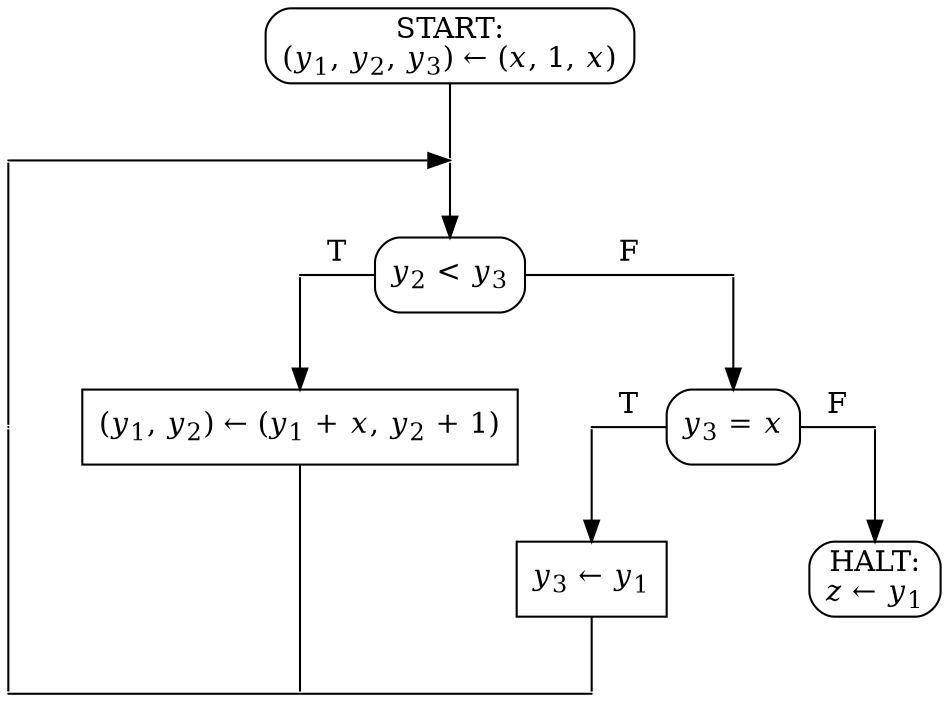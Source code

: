 	digraph G{
		/* nodes by levels */
		node[shape=rectangle];
		START[style=rounded, label=<START:<br/>(<i>y</i><sub>1</sub>, <i>y</i><sub>2</sub>, <i>y</i><sub>3</sub>) &larr; (<i>x</i>, 1, <i>x</i>)>];
        TEST1[style=rounded, label=<<i>y</i><sub>2</sub> &lt; <i>y</i><sub>3</sub>>];
        ASSIGN1[label=<(<i>y</i><sub>1</sub>, <i>y</i><sub>2</sub>) &larr; (<i>y</i><sub>1</sub> + <i>x</i>, <i>y</i><sub>2</sub> + 1)>];
        TEST2[style=rounded, label=<<i>y</i><sub>3</sub> = <i>x</i>>];
        ASSIGN2[label=<<i>y</i><sub>3</sub> &larr; <i>y</i><sub>1</sub>>];
		HALT[style=rounded, label=<HALT:<br/><i>z</i> &larr; <i>y</i><sub>1</sub>>];

        /* edges */
		node [shape=point, width=0, label=""];
		START -> p2 [weight=8, arrowhead=none]; p2 -> TEST1 [weight=8];
        {rank = same; p1 -> p2; }
        p1 -> p10 [weight=8, arrowhead=none];

        {rank = same; p3 -> TEST1 [label="T", arrowhead=none]; TEST1 -> p4 [label="F", arrowhead=none]; }
		p3 -> ASSIGN1 [weight=8];
		p4 -> TEST2 [weight=8];

        p10 -> ASSIGN1 [weight=8, style="invis"];
        ASSIGN1 -> p5 [weight=8, style="invis"];
        p5 -> TEST2 [label="T", arrowhead=none];
        TEST2 -> p6 [label="F", arrowhead=none];
        {rank = same; p10; ASSIGN1; p5; TEST2; p6; }
        ASSIGN1 -> p8 [weight=8, arrowhead=none];
		p5 -> ASSIGN2 [weight=8];
		p6 -> HALT [weight=8];
        p10 -> p7 [weight=8, arrowhead=none];

		ASSIGN2 -> p9 [weight=8, arrowhead=none];

        { rank=same; p7 -> p8 [arrowhead=none]; p8 -> p9 [arrowhead=none]; }
	}
